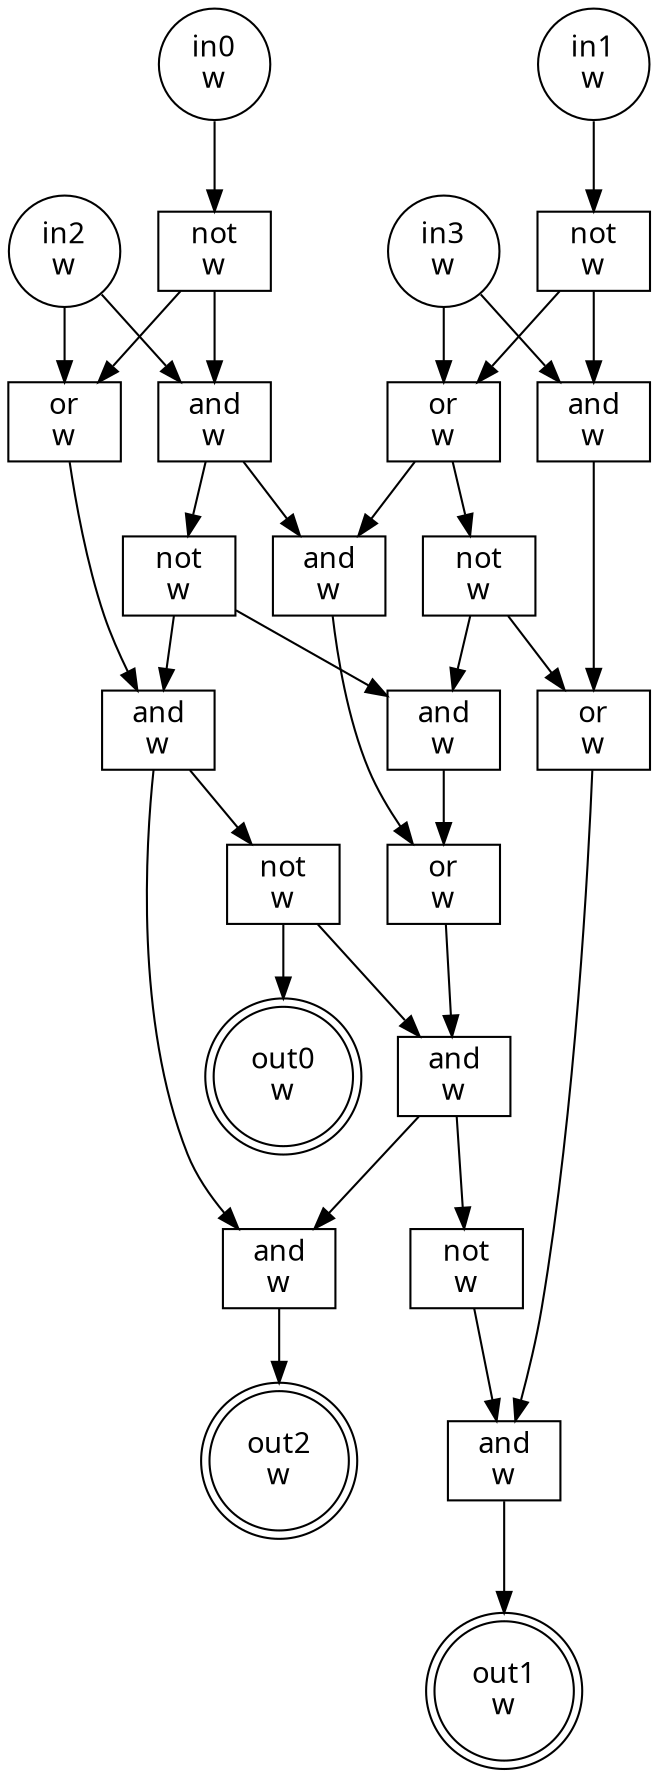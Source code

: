 digraph circuit{
	node [style = filled, fillcolor = white,shape=rect, fontname=geneva]
	g0 [label="in0\nw",shape=circle,fillcolor=white]
	g1 [label="in1\nw",shape=circle,fillcolor=white]
	g2 [label="in2\nw",shape=circle,fillcolor=white]
	g3 [label="in3\nw",shape=circle,fillcolor=white]
	g4 [label="not\nw",fillcolor=white]
	g5 [label="or\nw",fillcolor=white]
	g6 [label="not\nw",fillcolor=white]
	g7 [label="and\nw",fillcolor=white]
	g8 [label="or\nw",fillcolor=white]
	g9 [label="not\nw",fillcolor=white]
	g10 [label="or\nw",fillcolor=white]
	g11 [label="and\nw",fillcolor=white]
	g12 [label="and\nw",fillcolor=white]
	g13 [label="not\nw",fillcolor=white]
	g14 [label="and\nw",fillcolor=white]
	g15 [label="not\nw",fillcolor=white]
	g16 [label="and\nw",fillcolor=white]
	g17 [label="or\nw",fillcolor=white]
	g18 [label="and\nw",fillcolor=white]
	g19 [label="and\nw",fillcolor=white]
	g20 [label="not\nw",fillcolor=white]
	g21 [label="and\nw",fillcolor=white]
	g22 [label="out0\nw",shape=doublecircle,fillcolor=white]
	g23 [label="out1\nw",shape=doublecircle,fillcolor=white]
	g24 [label="out2\nw",shape=doublecircle,fillcolor=white]
	edge [fontname=Geneva,fontcolor=forestgreen]
	g0->g9
	g1->g4
	g2->g10
	g2->g11
	g3->g5
	g3->g7
	g4->g5
	g4->g7
	g5->g6
	g5->g12
	g6->g8
	g6->g16
	g7->g8
	g8->g21
	g9->g10
	g9->g11
	g10->g14
	g11->g12
	g11->g13
	g12->g17
	g13->g14
	g13->g16
	g14->g15
	g14->g19
	g15->g18
	g15->g22
	g16->g17
	g17->g18
	g18->g19
	g18->g20
	g19->g24
	g20->g21
	g21->g23
}